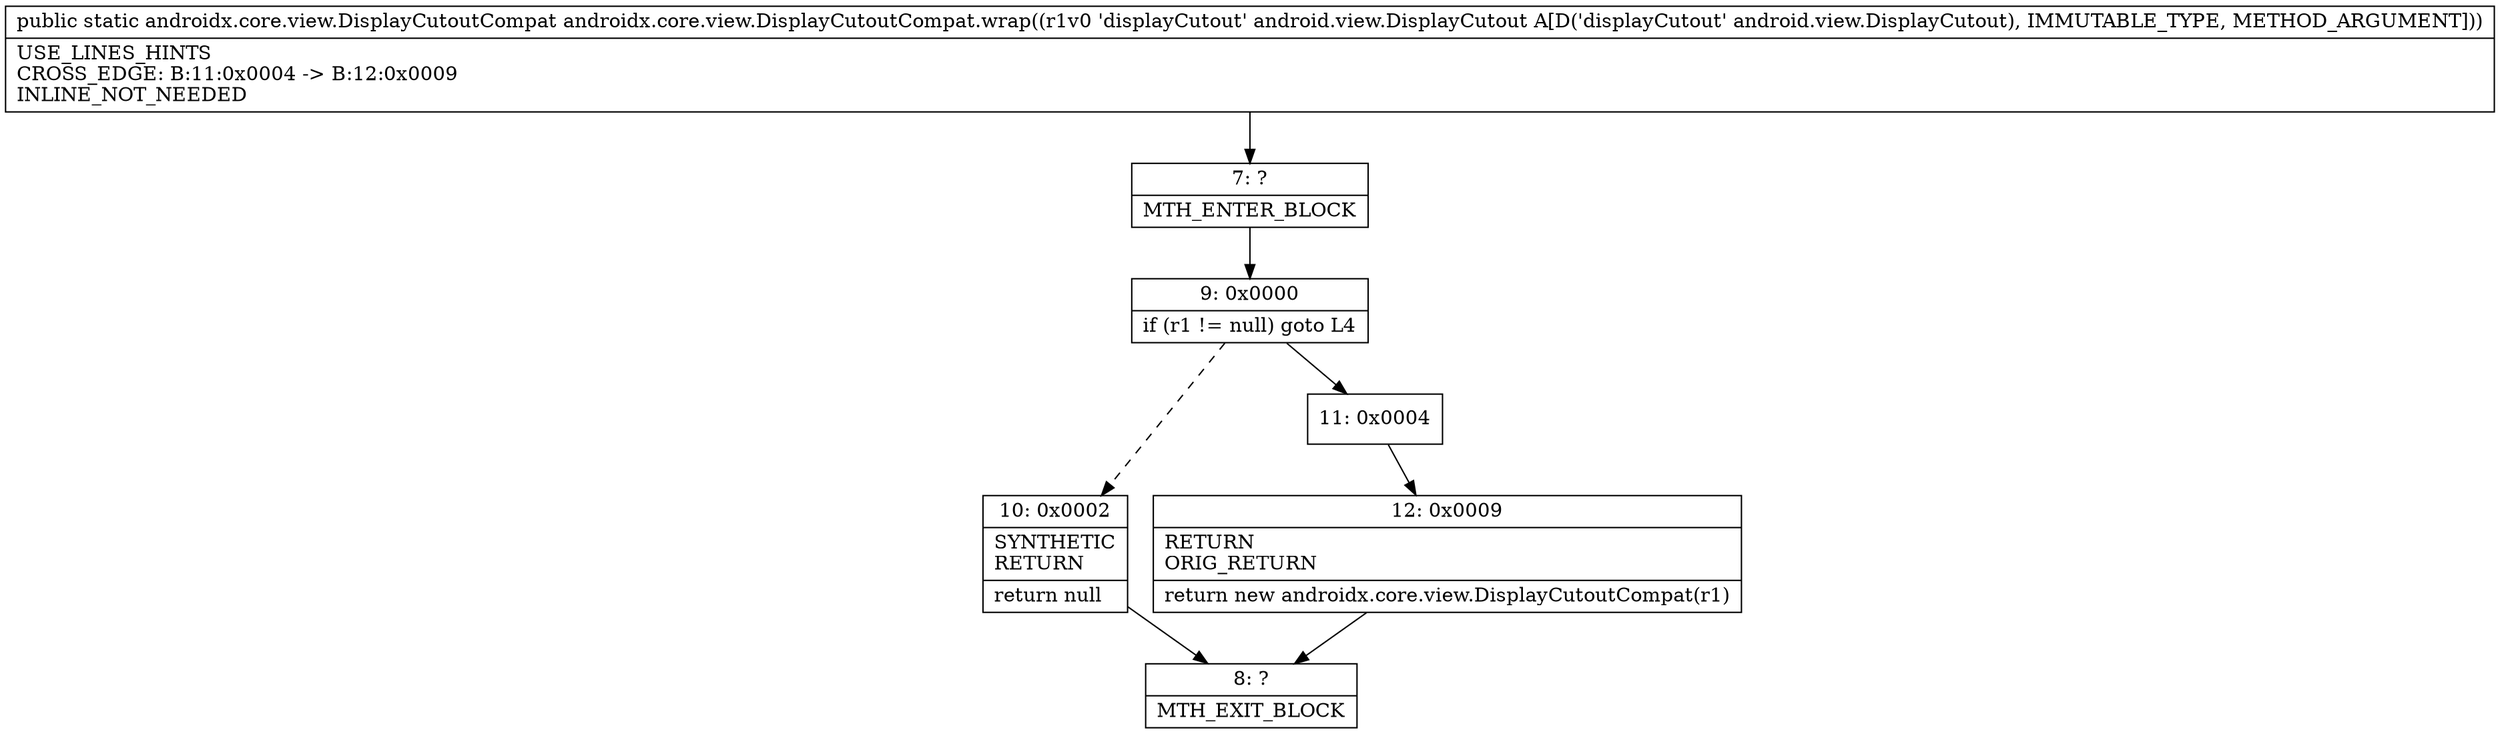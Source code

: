 digraph "CFG forandroidx.core.view.DisplayCutoutCompat.wrap(Landroid\/view\/DisplayCutout;)Landroidx\/core\/view\/DisplayCutoutCompat;" {
Node_7 [shape=record,label="{7\:\ ?|MTH_ENTER_BLOCK\l}"];
Node_9 [shape=record,label="{9\:\ 0x0000|if (r1 != null) goto L4\l}"];
Node_10 [shape=record,label="{10\:\ 0x0002|SYNTHETIC\lRETURN\l|return null\l}"];
Node_8 [shape=record,label="{8\:\ ?|MTH_EXIT_BLOCK\l}"];
Node_11 [shape=record,label="{11\:\ 0x0004}"];
Node_12 [shape=record,label="{12\:\ 0x0009|RETURN\lORIG_RETURN\l|return new androidx.core.view.DisplayCutoutCompat(r1)\l}"];
MethodNode[shape=record,label="{public static androidx.core.view.DisplayCutoutCompat androidx.core.view.DisplayCutoutCompat.wrap((r1v0 'displayCutout' android.view.DisplayCutout A[D('displayCutout' android.view.DisplayCutout), IMMUTABLE_TYPE, METHOD_ARGUMENT]))  | USE_LINES_HINTS\lCROSS_EDGE: B:11:0x0004 \-\> B:12:0x0009\lINLINE_NOT_NEEDED\l}"];
MethodNode -> Node_7;Node_7 -> Node_9;
Node_9 -> Node_10[style=dashed];
Node_9 -> Node_11;
Node_10 -> Node_8;
Node_11 -> Node_12;
Node_12 -> Node_8;
}

